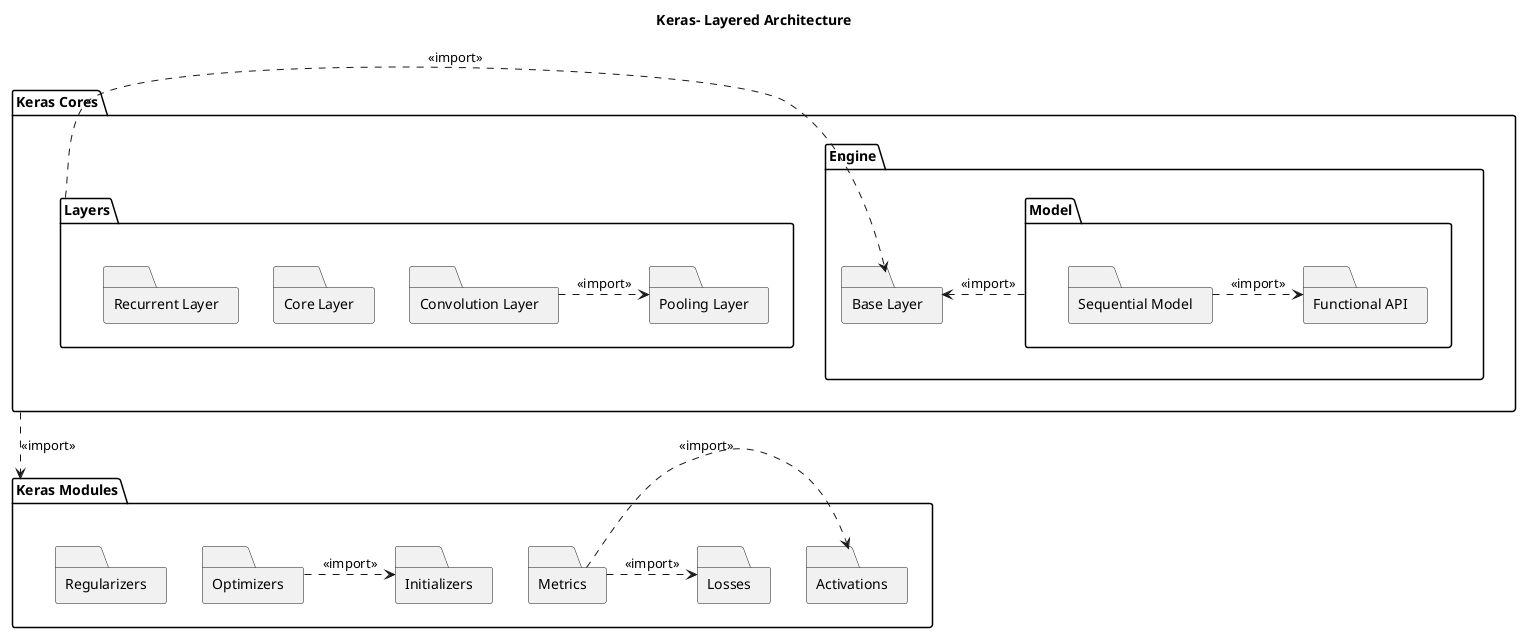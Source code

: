 @startuml
title Keras- Layered Architecture
package "Keras Cores"{
package Engine{
    package Model {
    package "Sequential Model" <<Folder>>{

    }
    package "Functional API" <<Folder>>{
        
    }
    }

    package "Base Layer" <<Folder>>{

    }
}
package Layers{
    package "Core Layer" <<Folder>>{

    }
    package "Recurrent Layer" <<Folder>>{

    }
    package "Convolution Layer" <<Folder>>{

    } 
    package "Pooling Layer" <<Folder>>{

    } 
}
}
package "Keras Modules" {
    package Activations <<Folder>>{

    }
    package Losses <<Folder>>{

    }
    package Optimizers <<Folder>>{

    }
    package Regularizers <<Folder>>{

    }
    package Initializers <<Folder>>{

    }
    package Metrics <<Folder>>{

    }
}
"Base Layer" <.left. Model: <<import>>
Layers .right.> "Base Layer" :<<import>>
"Keras Cores" .down.> "Keras Modules": <<import>>
"Sequential Model" .right.> "Functional API" :<<import>>
"Pooling Layer" <.left. "Convolution Layer" :<<import>>
 Activations <.left. Metrics:<<import>>
Metrics .right.> Losses:<<import>>
Initializers <.left. Optimizers: <<import>>
@enduml